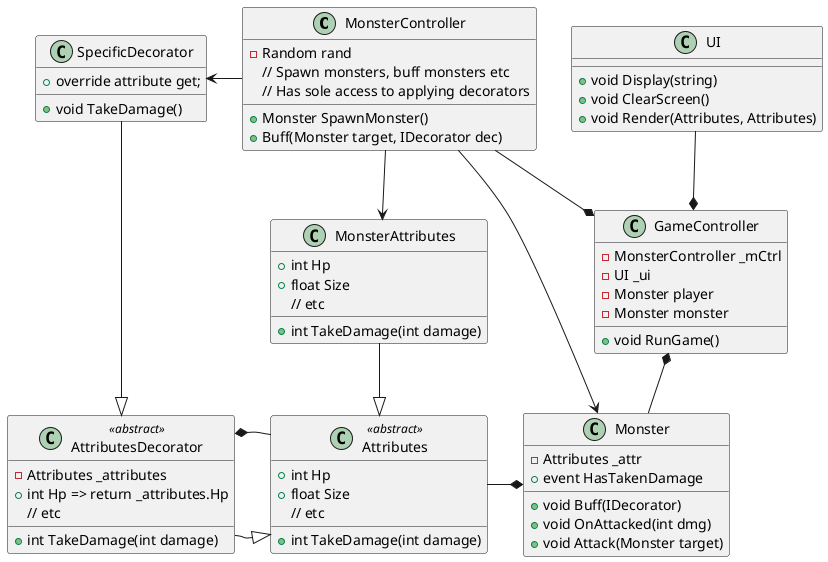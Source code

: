 @@startuml

MonsterController -u> Monster
SpecificDecorator <- MonsterController
MonsterController -d-> MonsterAttributes
MonsterAttributes --|> Attributes
GameController *-l- MonsterController
GameController *-- Monster
UI --* GameController
SpecificDecorator --|> AttributesDecorator
AttributesDecorator --|> Attributes
AttributesDecorator *- Attributes

Attributes -r-* Monster

class Monster{
    - Attributes _attr
    + void Buff(IDecorator)
    + event HasTakenDamage
    + void OnAttacked(int dmg)
    + void Attack(Monster target)
}

class SpecificDecorator{
    + override attribute get;
    + void TakeDamage()
}

class GameController{
    - MonsterController _mCtrl
    - UI _ui
    - Monster player
    - Monster monster

    + void RunGame()
}

class Attributes <<abstract>>{
    + int Hp
    + float Size
    + int TakeDamage(int damage)
    // etc
}

class AttributesDecorator<<abstract>>{
    - Attributes _attributes
    + int Hp => return _attributes.Hp
    + int TakeDamage(int damage)
    // etc
}

class MonsterAttributes{
    + int Hp
    + float Size
    + int TakeDamage(int damage)
    // etc
}

class MonsterController{
    - Random rand
    // Spawn monsters, buff monsters etc
    // Has sole access to applying decorators
    + Monster SpawnMonster()
    + Buff(Monster target, IDecorator dec)
}



class UI{
    + void Display(string)
    + void ClearScreen()
    + void Render(Attributes, Attributes)
}


@@enduml
